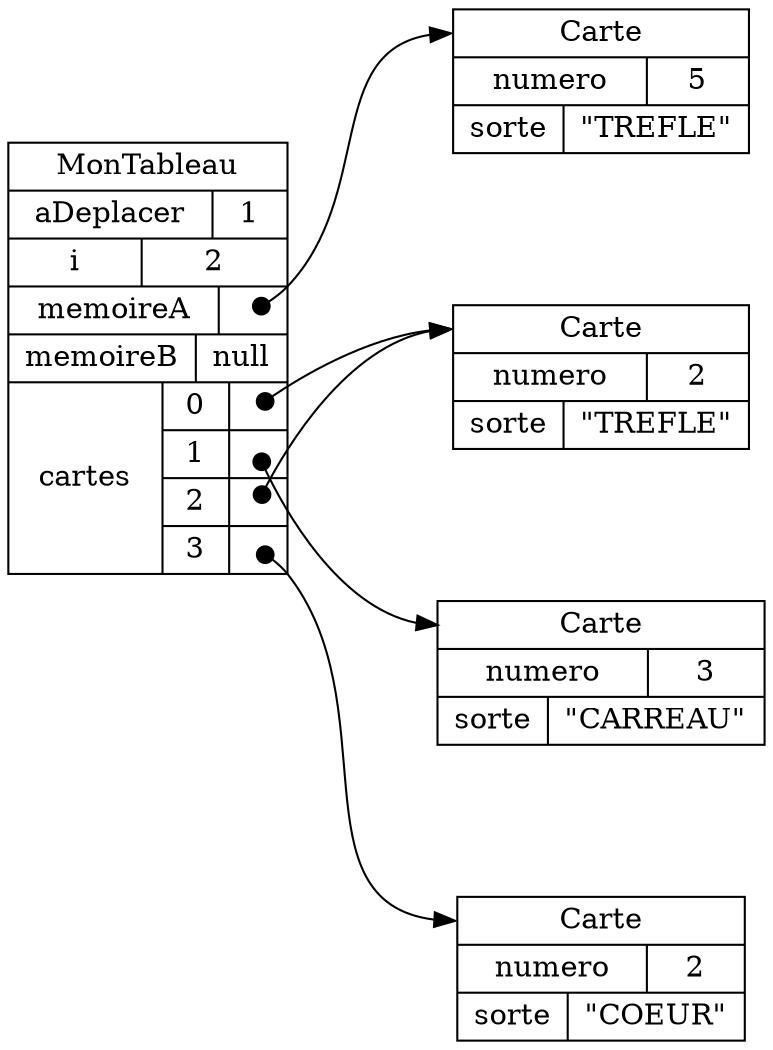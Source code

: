 digraph "MonTableau" {
graph ["rankdir"="LR","compound"="true","ranksep"="1.0","nodesep"="1.0", overlap=false]
"/" ["label"="<_C>MonTableau|{aDeplacer|1}|{i|2}|{memoireA|<memoireA_memoireA>}|{memoireB|null}|{cartes|{{0|<cartes__V_0_0_A>}|{1|<cartes__V_1_1>}|{2|<cartes__V_0_0_B>}|{3|<cartes__V_3_3>}}}","style"="filled","fillcolor"="white","shape"="record"]
"/cartes/3" ["label"="<_C>Carte|{numero|2}|{sorte|\"COEUR\"}","style"="filled","fillcolor"="white","shape"="record"]
"/cartes/0" ["label"="<_C>Carte|{numero|2}|{sorte|\"TREFLE\"}","style"="filled","fillcolor"="white","shape"="record"]
"/cartes/1" ["label"="<_C>Carte|{numero|3}|{sorte|\"CARREAU\"}","style"="filled","fillcolor"="white","shape"="record"]
"/memoireA" ["label"="<_C>Carte|{numero|5}|{sorte|\"TREFLE\"}","style"="filled","fillcolor"="white","shape"="record"]
"/":"cartes__V_3_3":c -> "/cartes/3":"_C" ["tailclip"="false","arrowtail"="dot","dir"="both","label"=""]
"/":"cartes__V_1_1":c -> "/cartes/1":"_C" ["tailclip"="false","arrowtail"="dot","dir"="both","label"=""]
"/":"cartes__V_0_0_A":c -> "/cartes/0":"_C" ["tailclip"="false","arrowtail"="dot","dir"="both","label"=""]
"/":"cartes__V_0_0_B":c -> "/cartes/0":"_C" ["tailclip"="false","arrowtail"="dot","dir"="both","label"=""]
"/":"memoireA_memoireA":c -> "/memoireA":"_C" ["tailclip"="false","arrowtail"="dot","dir"="both","label"=""]

"/":"cartes__V_3_3":c -> "/cartes/1":"_C" [style="invis"]
}

